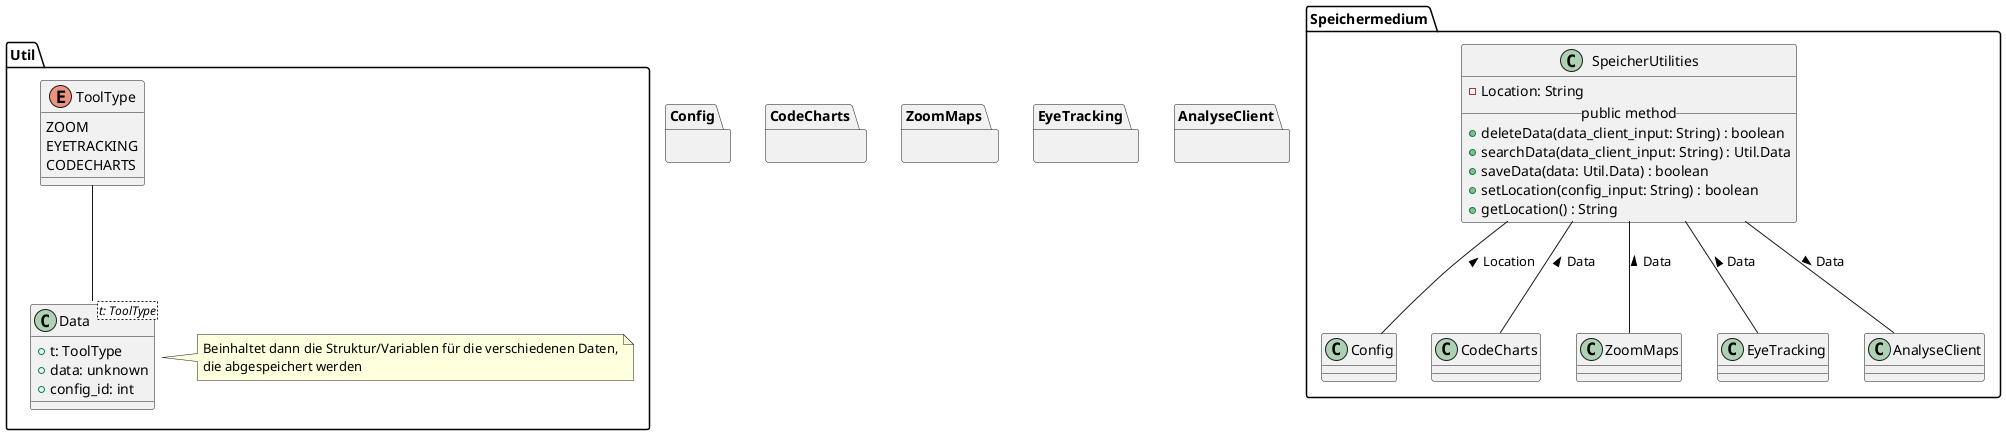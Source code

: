 @startuml speichermedium
' === Speichermedium ===
package Speichermedium {
    ' SpeicherUtilities
    class SpeicherUtilities {
        - Location: String
        __public method__
        + deleteData(data_client_input: String) : boolean
        + searchData(data_client_input: String) : Util.Data
        + saveData(data: Util.Data) : boolean
        + setLocation(config_input: String) : boolean
        + getLocation() : String
    }

    ' Andere Module
    SpeicherUtilities -- Config : < Location
    SpeicherUtilities -- CodeCharts : < Data
    SpeicherUtilities -- ZoomMaps : < Data
    SpeicherUtilities -- EyeTracking : < Data
    SpeicherUtilities -- AnalyseClient : > Data
}

package Util {

    class Data<t: ToolType> {
        + t: ToolType
        + data: unknown
        + config_id: int
    }

    note right of Data
        Beinhaltet dann die Struktur/Variablen für die verschiedenen Daten,
        die abgespeichert werden
    end note

    ' Interaktionen
    ToolType -- Data::type

    ' ToolType
    enum ToolType {
        ZOOM
        EYETRACKING
        CODECHARTS
    }

}
' Blackboxen / Andere Module
package Config {}
package CodeCharts {}
package ZoomMaps {}
package EyeTracking {}
package AnalyseClient {}

@enduml
